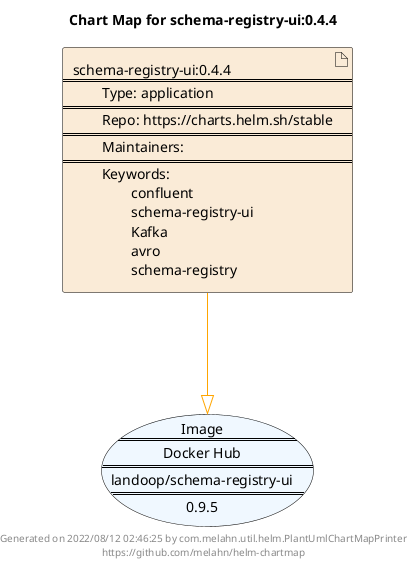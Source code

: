 @startuml
skinparam linetype ortho
skinparam backgroundColor white
skinparam usecaseBorderColor black
skinparam usecaseArrowColor LightSlateGray
skinparam artifactBorderColor black
skinparam artifactArrowColor LightSlateGray

title Chart Map for schema-registry-ui:0.4.4

'There is one referenced Helm Chart
artifact "schema-registry-ui:0.4.4\n====\n\tType: application\n====\n\tRepo: https://charts.helm.sh/stable\n====\n\tMaintainers: \n====\n\tKeywords: \n\t\tconfluent\n\t\tschema-registry-ui\n\t\tKafka\n\t\tavro\n\t\tschema-registry" as schema_registry_ui_0_4_4 #AntiqueWhite

'There is one referenced Docker Image
usecase "Image\n====\nDocker Hub\n====\nlandoop/schema-registry-ui\n====\n0.9.5" as landoop_schema_registry_ui_0_9_5 #AliceBlue

'Chart Dependencies
schema_registry_ui_0_4_4--[#orange]-|>landoop_schema_registry_ui_0_9_5

center footer Generated on 2022/08/12 02:46:25 by com.melahn.util.helm.PlantUmlChartMapPrinter\nhttps://github.com/melahn/helm-chartmap
@enduml
